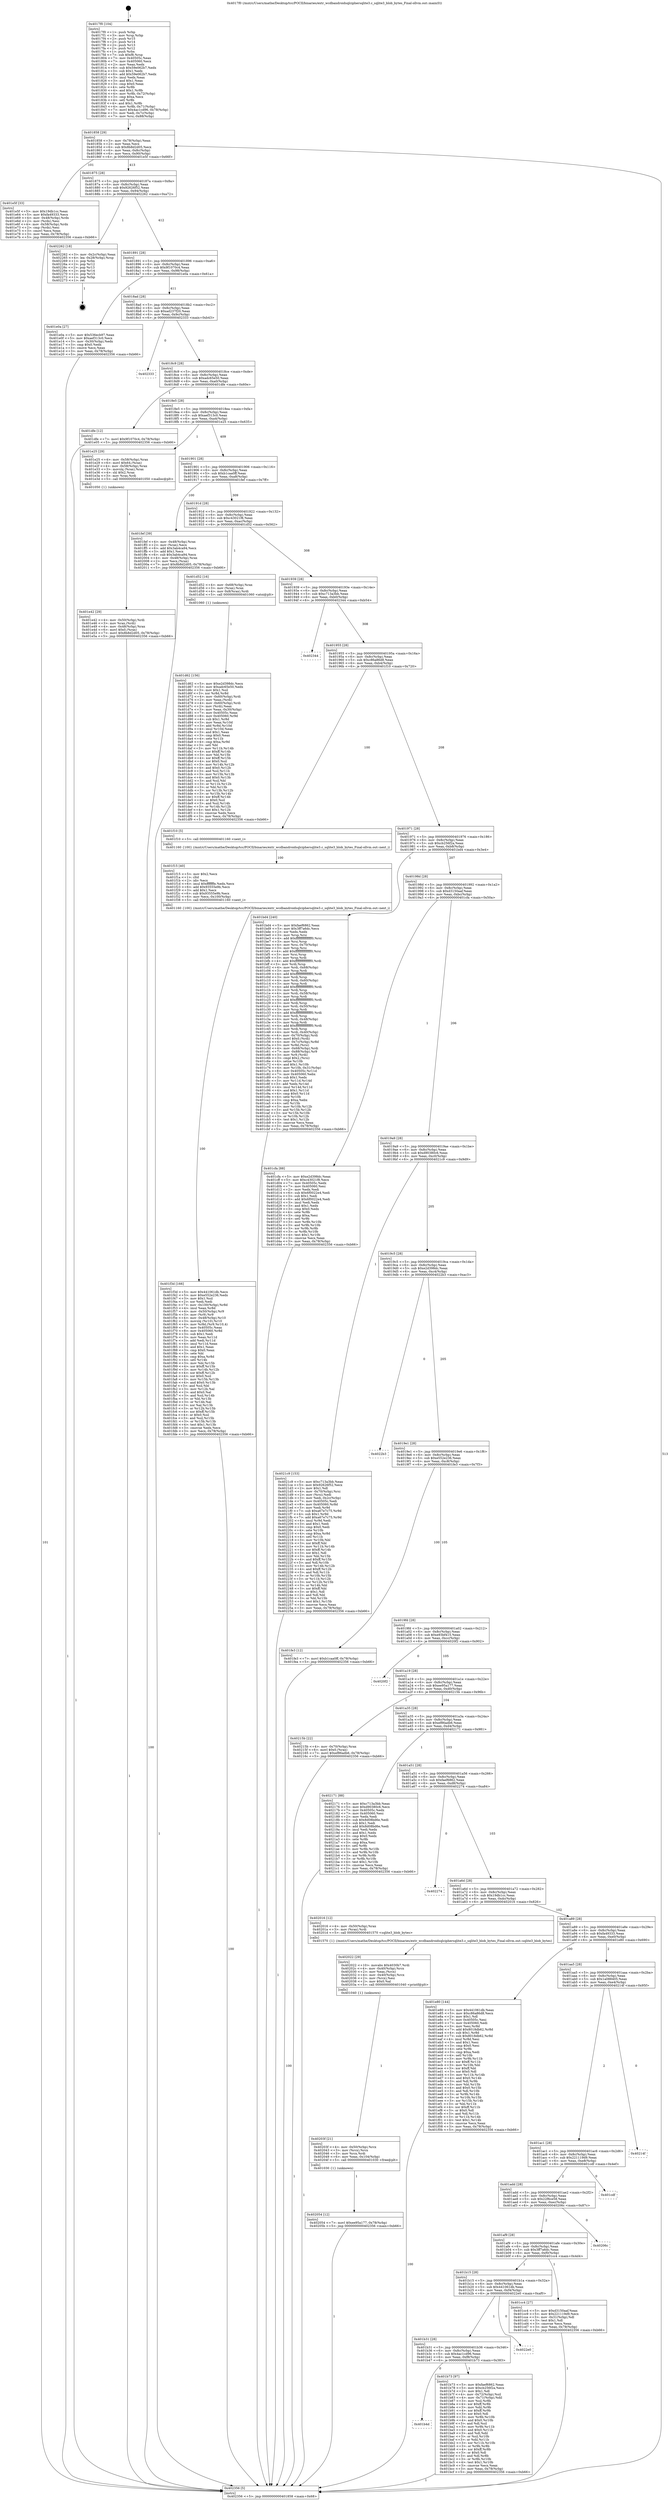 digraph "0x4017f0" {
  label = "0x4017f0 (/mnt/c/Users/mathe/Desktop/tcc/POCII/binaries/extr_wcdbandroidsqlciphersqlite3.c_sqlite3_blob_bytes_Final-ollvm.out::main(0))"
  labelloc = "t"
  node[shape=record]

  Entry [label="",width=0.3,height=0.3,shape=circle,fillcolor=black,style=filled]
  "0x401858" [label="{
     0x401858 [29]\l
     | [instrs]\l
     &nbsp;&nbsp;0x401858 \<+3\>: mov -0x78(%rbp),%eax\l
     &nbsp;&nbsp;0x40185b \<+2\>: mov %eax,%ecx\l
     &nbsp;&nbsp;0x40185d \<+6\>: sub $0x8b8d2d05,%ecx\l
     &nbsp;&nbsp;0x401863 \<+6\>: mov %eax,-0x8c(%rbp)\l
     &nbsp;&nbsp;0x401869 \<+6\>: mov %ecx,-0x90(%rbp)\l
     &nbsp;&nbsp;0x40186f \<+6\>: je 0000000000401e5f \<main+0x66f\>\l
  }"]
  "0x401e5f" [label="{
     0x401e5f [33]\l
     | [instrs]\l
     &nbsp;&nbsp;0x401e5f \<+5\>: mov $0x19db1cc,%eax\l
     &nbsp;&nbsp;0x401e64 \<+5\>: mov $0xfa49333,%ecx\l
     &nbsp;&nbsp;0x401e69 \<+4\>: mov -0x48(%rbp),%rdx\l
     &nbsp;&nbsp;0x401e6d \<+2\>: mov (%rdx),%esi\l
     &nbsp;&nbsp;0x401e6f \<+4\>: mov -0x58(%rbp),%rdx\l
     &nbsp;&nbsp;0x401e73 \<+2\>: cmp (%rdx),%esi\l
     &nbsp;&nbsp;0x401e75 \<+3\>: cmovl %ecx,%eax\l
     &nbsp;&nbsp;0x401e78 \<+3\>: mov %eax,-0x78(%rbp)\l
     &nbsp;&nbsp;0x401e7b \<+5\>: jmp 0000000000402356 \<main+0xb66\>\l
  }"]
  "0x401875" [label="{
     0x401875 [28]\l
     | [instrs]\l
     &nbsp;&nbsp;0x401875 \<+5\>: jmp 000000000040187a \<main+0x8a\>\l
     &nbsp;&nbsp;0x40187a \<+6\>: mov -0x8c(%rbp),%eax\l
     &nbsp;&nbsp;0x401880 \<+5\>: sub $0x92626f52,%eax\l
     &nbsp;&nbsp;0x401885 \<+6\>: mov %eax,-0x94(%rbp)\l
     &nbsp;&nbsp;0x40188b \<+6\>: je 0000000000402262 \<main+0xa72\>\l
  }"]
  Exit [label="",width=0.3,height=0.3,shape=circle,fillcolor=black,style=filled,peripheries=2]
  "0x402262" [label="{
     0x402262 [18]\l
     | [instrs]\l
     &nbsp;&nbsp;0x402262 \<+3\>: mov -0x2c(%rbp),%eax\l
     &nbsp;&nbsp;0x402265 \<+4\>: lea -0x28(%rbp),%rsp\l
     &nbsp;&nbsp;0x402269 \<+1\>: pop %rbx\l
     &nbsp;&nbsp;0x40226a \<+2\>: pop %r12\l
     &nbsp;&nbsp;0x40226c \<+2\>: pop %r13\l
     &nbsp;&nbsp;0x40226e \<+2\>: pop %r14\l
     &nbsp;&nbsp;0x402270 \<+2\>: pop %r15\l
     &nbsp;&nbsp;0x402272 \<+1\>: pop %rbp\l
     &nbsp;&nbsp;0x402273 \<+1\>: ret\l
  }"]
  "0x401891" [label="{
     0x401891 [28]\l
     | [instrs]\l
     &nbsp;&nbsp;0x401891 \<+5\>: jmp 0000000000401896 \<main+0xa6\>\l
     &nbsp;&nbsp;0x401896 \<+6\>: mov -0x8c(%rbp),%eax\l
     &nbsp;&nbsp;0x40189c \<+5\>: sub $0x9f1070c4,%eax\l
     &nbsp;&nbsp;0x4018a1 \<+6\>: mov %eax,-0x98(%rbp)\l
     &nbsp;&nbsp;0x4018a7 \<+6\>: je 0000000000401e0a \<main+0x61a\>\l
  }"]
  "0x402054" [label="{
     0x402054 [12]\l
     | [instrs]\l
     &nbsp;&nbsp;0x402054 \<+7\>: movl $0xee95a177,-0x78(%rbp)\l
     &nbsp;&nbsp;0x40205b \<+5\>: jmp 0000000000402356 \<main+0xb66\>\l
  }"]
  "0x401e0a" [label="{
     0x401e0a [27]\l
     | [instrs]\l
     &nbsp;&nbsp;0x401e0a \<+5\>: mov $0x536ecb97,%eax\l
     &nbsp;&nbsp;0x401e0f \<+5\>: mov $0xaef313c0,%ecx\l
     &nbsp;&nbsp;0x401e14 \<+3\>: mov -0x30(%rbp),%edx\l
     &nbsp;&nbsp;0x401e17 \<+3\>: cmp $0x0,%edx\l
     &nbsp;&nbsp;0x401e1a \<+3\>: cmove %ecx,%eax\l
     &nbsp;&nbsp;0x401e1d \<+3\>: mov %eax,-0x78(%rbp)\l
     &nbsp;&nbsp;0x401e20 \<+5\>: jmp 0000000000402356 \<main+0xb66\>\l
  }"]
  "0x4018ad" [label="{
     0x4018ad [28]\l
     | [instrs]\l
     &nbsp;&nbsp;0x4018ad \<+5\>: jmp 00000000004018b2 \<main+0xc2\>\l
     &nbsp;&nbsp;0x4018b2 \<+6\>: mov -0x8c(%rbp),%eax\l
     &nbsp;&nbsp;0x4018b8 \<+5\>: sub $0xad237f20,%eax\l
     &nbsp;&nbsp;0x4018bd \<+6\>: mov %eax,-0x9c(%rbp)\l
     &nbsp;&nbsp;0x4018c3 \<+6\>: je 0000000000402333 \<main+0xb43\>\l
  }"]
  "0x40203f" [label="{
     0x40203f [21]\l
     | [instrs]\l
     &nbsp;&nbsp;0x40203f \<+4\>: mov -0x50(%rbp),%rcx\l
     &nbsp;&nbsp;0x402043 \<+3\>: mov (%rcx),%rcx\l
     &nbsp;&nbsp;0x402046 \<+3\>: mov %rcx,%rdi\l
     &nbsp;&nbsp;0x402049 \<+6\>: mov %eax,-0x104(%rbp)\l
     &nbsp;&nbsp;0x40204f \<+5\>: call 0000000000401030 \<free@plt\>\l
     | [calls]\l
     &nbsp;&nbsp;0x401030 \{1\} (unknown)\l
  }"]
  "0x402333" [label="{
     0x402333\l
  }", style=dashed]
  "0x4018c9" [label="{
     0x4018c9 [28]\l
     | [instrs]\l
     &nbsp;&nbsp;0x4018c9 \<+5\>: jmp 00000000004018ce \<main+0xde\>\l
     &nbsp;&nbsp;0x4018ce \<+6\>: mov -0x8c(%rbp),%eax\l
     &nbsp;&nbsp;0x4018d4 \<+5\>: sub $0xadc65e50,%eax\l
     &nbsp;&nbsp;0x4018d9 \<+6\>: mov %eax,-0xa0(%rbp)\l
     &nbsp;&nbsp;0x4018df \<+6\>: je 0000000000401dfe \<main+0x60e\>\l
  }"]
  "0x402022" [label="{
     0x402022 [29]\l
     | [instrs]\l
     &nbsp;&nbsp;0x402022 \<+10\>: movabs $0x4030b7,%rdi\l
     &nbsp;&nbsp;0x40202c \<+4\>: mov -0x40(%rbp),%rcx\l
     &nbsp;&nbsp;0x402030 \<+2\>: mov %eax,(%rcx)\l
     &nbsp;&nbsp;0x402032 \<+4\>: mov -0x40(%rbp),%rcx\l
     &nbsp;&nbsp;0x402036 \<+2\>: mov (%rcx),%esi\l
     &nbsp;&nbsp;0x402038 \<+2\>: mov $0x0,%al\l
     &nbsp;&nbsp;0x40203a \<+5\>: call 0000000000401040 \<printf@plt\>\l
     | [calls]\l
     &nbsp;&nbsp;0x401040 \{1\} (unknown)\l
  }"]
  "0x401dfe" [label="{
     0x401dfe [12]\l
     | [instrs]\l
     &nbsp;&nbsp;0x401dfe \<+7\>: movl $0x9f1070c4,-0x78(%rbp)\l
     &nbsp;&nbsp;0x401e05 \<+5\>: jmp 0000000000402356 \<main+0xb66\>\l
  }"]
  "0x4018e5" [label="{
     0x4018e5 [28]\l
     | [instrs]\l
     &nbsp;&nbsp;0x4018e5 \<+5\>: jmp 00000000004018ea \<main+0xfa\>\l
     &nbsp;&nbsp;0x4018ea \<+6\>: mov -0x8c(%rbp),%eax\l
     &nbsp;&nbsp;0x4018f0 \<+5\>: sub $0xaef313c0,%eax\l
     &nbsp;&nbsp;0x4018f5 \<+6\>: mov %eax,-0xa4(%rbp)\l
     &nbsp;&nbsp;0x4018fb \<+6\>: je 0000000000401e25 \<main+0x635\>\l
  }"]
  "0x401f3d" [label="{
     0x401f3d [166]\l
     | [instrs]\l
     &nbsp;&nbsp;0x401f3d \<+5\>: mov $0x441061db,%ecx\l
     &nbsp;&nbsp;0x401f42 \<+5\>: mov $0xe552e236,%edx\l
     &nbsp;&nbsp;0x401f47 \<+3\>: mov $0x1,%sil\l
     &nbsp;&nbsp;0x401f4a \<+2\>: xor %edi,%edi\l
     &nbsp;&nbsp;0x401f4c \<+7\>: mov -0x100(%rbp),%r8d\l
     &nbsp;&nbsp;0x401f53 \<+4\>: imul %eax,%r8d\l
     &nbsp;&nbsp;0x401f57 \<+4\>: mov -0x50(%rbp),%r9\l
     &nbsp;&nbsp;0x401f5b \<+3\>: mov (%r9),%r9\l
     &nbsp;&nbsp;0x401f5e \<+4\>: mov -0x48(%rbp),%r10\l
     &nbsp;&nbsp;0x401f62 \<+3\>: movslq (%r10),%r10\l
     &nbsp;&nbsp;0x401f65 \<+4\>: mov %r8d,(%r9,%r10,4)\l
     &nbsp;&nbsp;0x401f69 \<+7\>: mov 0x40505c,%eax\l
     &nbsp;&nbsp;0x401f70 \<+8\>: mov 0x405060,%r8d\l
     &nbsp;&nbsp;0x401f78 \<+3\>: sub $0x1,%edi\l
     &nbsp;&nbsp;0x401f7b \<+3\>: mov %eax,%r11d\l
     &nbsp;&nbsp;0x401f7e \<+3\>: add %edi,%r11d\l
     &nbsp;&nbsp;0x401f81 \<+4\>: imul %r11d,%eax\l
     &nbsp;&nbsp;0x401f85 \<+3\>: and $0x1,%eax\l
     &nbsp;&nbsp;0x401f88 \<+3\>: cmp $0x0,%eax\l
     &nbsp;&nbsp;0x401f8b \<+3\>: sete %bl\l
     &nbsp;&nbsp;0x401f8e \<+4\>: cmp $0xa,%r8d\l
     &nbsp;&nbsp;0x401f92 \<+4\>: setl %r14b\l
     &nbsp;&nbsp;0x401f96 \<+3\>: mov %bl,%r15b\l
     &nbsp;&nbsp;0x401f99 \<+4\>: xor $0xff,%r15b\l
     &nbsp;&nbsp;0x401f9d \<+3\>: mov %r14b,%r12b\l
     &nbsp;&nbsp;0x401fa0 \<+4\>: xor $0xff,%r12b\l
     &nbsp;&nbsp;0x401fa4 \<+4\>: xor $0x0,%sil\l
     &nbsp;&nbsp;0x401fa8 \<+3\>: mov %r15b,%r13b\l
     &nbsp;&nbsp;0x401fab \<+4\>: and $0x0,%r13b\l
     &nbsp;&nbsp;0x401faf \<+3\>: and %sil,%bl\l
     &nbsp;&nbsp;0x401fb2 \<+3\>: mov %r12b,%al\l
     &nbsp;&nbsp;0x401fb5 \<+2\>: and $0x0,%al\l
     &nbsp;&nbsp;0x401fb7 \<+3\>: and %sil,%r14b\l
     &nbsp;&nbsp;0x401fba \<+3\>: or %bl,%r13b\l
     &nbsp;&nbsp;0x401fbd \<+3\>: or %r14b,%al\l
     &nbsp;&nbsp;0x401fc0 \<+3\>: xor %al,%r13b\l
     &nbsp;&nbsp;0x401fc3 \<+3\>: or %r12b,%r15b\l
     &nbsp;&nbsp;0x401fc6 \<+4\>: xor $0xff,%r15b\l
     &nbsp;&nbsp;0x401fca \<+4\>: or $0x0,%sil\l
     &nbsp;&nbsp;0x401fce \<+3\>: and %sil,%r15b\l
     &nbsp;&nbsp;0x401fd1 \<+3\>: or %r15b,%r13b\l
     &nbsp;&nbsp;0x401fd4 \<+4\>: test $0x1,%r13b\l
     &nbsp;&nbsp;0x401fd8 \<+3\>: cmovne %edx,%ecx\l
     &nbsp;&nbsp;0x401fdb \<+3\>: mov %ecx,-0x78(%rbp)\l
     &nbsp;&nbsp;0x401fde \<+5\>: jmp 0000000000402356 \<main+0xb66\>\l
  }"]
  "0x401e25" [label="{
     0x401e25 [29]\l
     | [instrs]\l
     &nbsp;&nbsp;0x401e25 \<+4\>: mov -0x58(%rbp),%rax\l
     &nbsp;&nbsp;0x401e29 \<+6\>: movl $0x64,(%rax)\l
     &nbsp;&nbsp;0x401e2f \<+4\>: mov -0x58(%rbp),%rax\l
     &nbsp;&nbsp;0x401e33 \<+3\>: movslq (%rax),%rax\l
     &nbsp;&nbsp;0x401e36 \<+4\>: shl $0x2,%rax\l
     &nbsp;&nbsp;0x401e3a \<+3\>: mov %rax,%rdi\l
     &nbsp;&nbsp;0x401e3d \<+5\>: call 0000000000401050 \<malloc@plt\>\l
     | [calls]\l
     &nbsp;&nbsp;0x401050 \{1\} (unknown)\l
  }"]
  "0x401901" [label="{
     0x401901 [28]\l
     | [instrs]\l
     &nbsp;&nbsp;0x401901 \<+5\>: jmp 0000000000401906 \<main+0x116\>\l
     &nbsp;&nbsp;0x401906 \<+6\>: mov -0x8c(%rbp),%eax\l
     &nbsp;&nbsp;0x40190c \<+5\>: sub $0xb1caa0ff,%eax\l
     &nbsp;&nbsp;0x401911 \<+6\>: mov %eax,-0xa8(%rbp)\l
     &nbsp;&nbsp;0x401917 \<+6\>: je 0000000000401fef \<main+0x7ff\>\l
  }"]
  "0x401f15" [label="{
     0x401f15 [40]\l
     | [instrs]\l
     &nbsp;&nbsp;0x401f15 \<+5\>: mov $0x2,%ecx\l
     &nbsp;&nbsp;0x401f1a \<+1\>: cltd\l
     &nbsp;&nbsp;0x401f1b \<+2\>: idiv %ecx\l
     &nbsp;&nbsp;0x401f1d \<+6\>: imul $0xfffffffe,%edx,%ecx\l
     &nbsp;&nbsp;0x401f23 \<+6\>: add $0x93555e9b,%ecx\l
     &nbsp;&nbsp;0x401f29 \<+3\>: add $0x1,%ecx\l
     &nbsp;&nbsp;0x401f2c \<+6\>: sub $0x93555e9b,%ecx\l
     &nbsp;&nbsp;0x401f32 \<+6\>: mov %ecx,-0x100(%rbp)\l
     &nbsp;&nbsp;0x401f38 \<+5\>: call 0000000000401160 \<next_i\>\l
     | [calls]\l
     &nbsp;&nbsp;0x401160 \{100\} (/mnt/c/Users/mathe/Desktop/tcc/POCII/binaries/extr_wcdbandroidsqlciphersqlite3.c_sqlite3_blob_bytes_Final-ollvm.out::next_i)\l
  }"]
  "0x401fef" [label="{
     0x401fef [39]\l
     | [instrs]\l
     &nbsp;&nbsp;0x401fef \<+4\>: mov -0x48(%rbp),%rax\l
     &nbsp;&nbsp;0x401ff3 \<+2\>: mov (%rax),%ecx\l
     &nbsp;&nbsp;0x401ff5 \<+6\>: add $0x3ab4ca94,%ecx\l
     &nbsp;&nbsp;0x401ffb \<+3\>: add $0x1,%ecx\l
     &nbsp;&nbsp;0x401ffe \<+6\>: sub $0x3ab4ca94,%ecx\l
     &nbsp;&nbsp;0x402004 \<+4\>: mov -0x48(%rbp),%rax\l
     &nbsp;&nbsp;0x402008 \<+2\>: mov %ecx,(%rax)\l
     &nbsp;&nbsp;0x40200a \<+7\>: movl $0x8b8d2d05,-0x78(%rbp)\l
     &nbsp;&nbsp;0x402011 \<+5\>: jmp 0000000000402356 \<main+0xb66\>\l
  }"]
  "0x40191d" [label="{
     0x40191d [28]\l
     | [instrs]\l
     &nbsp;&nbsp;0x40191d \<+5\>: jmp 0000000000401922 \<main+0x132\>\l
     &nbsp;&nbsp;0x401922 \<+6\>: mov -0x8c(%rbp),%eax\l
     &nbsp;&nbsp;0x401928 \<+5\>: sub $0xc43021f8,%eax\l
     &nbsp;&nbsp;0x40192d \<+6\>: mov %eax,-0xac(%rbp)\l
     &nbsp;&nbsp;0x401933 \<+6\>: je 0000000000401d52 \<main+0x562\>\l
  }"]
  "0x401e42" [label="{
     0x401e42 [29]\l
     | [instrs]\l
     &nbsp;&nbsp;0x401e42 \<+4\>: mov -0x50(%rbp),%rdi\l
     &nbsp;&nbsp;0x401e46 \<+3\>: mov %rax,(%rdi)\l
     &nbsp;&nbsp;0x401e49 \<+4\>: mov -0x48(%rbp),%rax\l
     &nbsp;&nbsp;0x401e4d \<+6\>: movl $0x0,(%rax)\l
     &nbsp;&nbsp;0x401e53 \<+7\>: movl $0x8b8d2d05,-0x78(%rbp)\l
     &nbsp;&nbsp;0x401e5a \<+5\>: jmp 0000000000402356 \<main+0xb66\>\l
  }"]
  "0x401d52" [label="{
     0x401d52 [16]\l
     | [instrs]\l
     &nbsp;&nbsp;0x401d52 \<+4\>: mov -0x68(%rbp),%rax\l
     &nbsp;&nbsp;0x401d56 \<+3\>: mov (%rax),%rax\l
     &nbsp;&nbsp;0x401d59 \<+4\>: mov 0x8(%rax),%rdi\l
     &nbsp;&nbsp;0x401d5d \<+5\>: call 0000000000401060 \<atoi@plt\>\l
     | [calls]\l
     &nbsp;&nbsp;0x401060 \{1\} (unknown)\l
  }"]
  "0x401939" [label="{
     0x401939 [28]\l
     | [instrs]\l
     &nbsp;&nbsp;0x401939 \<+5\>: jmp 000000000040193e \<main+0x14e\>\l
     &nbsp;&nbsp;0x40193e \<+6\>: mov -0x8c(%rbp),%eax\l
     &nbsp;&nbsp;0x401944 \<+5\>: sub $0xc713a3bb,%eax\l
     &nbsp;&nbsp;0x401949 \<+6\>: mov %eax,-0xb0(%rbp)\l
     &nbsp;&nbsp;0x40194f \<+6\>: je 0000000000402344 \<main+0xb54\>\l
  }"]
  "0x401d62" [label="{
     0x401d62 [156]\l
     | [instrs]\l
     &nbsp;&nbsp;0x401d62 \<+5\>: mov $0xe2d398dc,%ecx\l
     &nbsp;&nbsp;0x401d67 \<+5\>: mov $0xadc65e50,%edx\l
     &nbsp;&nbsp;0x401d6c \<+3\>: mov $0x1,%sil\l
     &nbsp;&nbsp;0x401d6f \<+3\>: xor %r8d,%r8d\l
     &nbsp;&nbsp;0x401d72 \<+4\>: mov -0x60(%rbp),%rdi\l
     &nbsp;&nbsp;0x401d76 \<+2\>: mov %eax,(%rdi)\l
     &nbsp;&nbsp;0x401d78 \<+4\>: mov -0x60(%rbp),%rdi\l
     &nbsp;&nbsp;0x401d7c \<+2\>: mov (%rdi),%eax\l
     &nbsp;&nbsp;0x401d7e \<+3\>: mov %eax,-0x30(%rbp)\l
     &nbsp;&nbsp;0x401d81 \<+7\>: mov 0x40505c,%eax\l
     &nbsp;&nbsp;0x401d88 \<+8\>: mov 0x405060,%r9d\l
     &nbsp;&nbsp;0x401d90 \<+4\>: sub $0x1,%r8d\l
     &nbsp;&nbsp;0x401d94 \<+3\>: mov %eax,%r10d\l
     &nbsp;&nbsp;0x401d97 \<+3\>: add %r8d,%r10d\l
     &nbsp;&nbsp;0x401d9a \<+4\>: imul %r10d,%eax\l
     &nbsp;&nbsp;0x401d9e \<+3\>: and $0x1,%eax\l
     &nbsp;&nbsp;0x401da1 \<+3\>: cmp $0x0,%eax\l
     &nbsp;&nbsp;0x401da4 \<+4\>: sete %r11b\l
     &nbsp;&nbsp;0x401da8 \<+4\>: cmp $0xa,%r9d\l
     &nbsp;&nbsp;0x401dac \<+3\>: setl %bl\l
     &nbsp;&nbsp;0x401daf \<+3\>: mov %r11b,%r14b\l
     &nbsp;&nbsp;0x401db2 \<+4\>: xor $0xff,%r14b\l
     &nbsp;&nbsp;0x401db6 \<+3\>: mov %bl,%r15b\l
     &nbsp;&nbsp;0x401db9 \<+4\>: xor $0xff,%r15b\l
     &nbsp;&nbsp;0x401dbd \<+4\>: xor $0x0,%sil\l
     &nbsp;&nbsp;0x401dc1 \<+3\>: mov %r14b,%r12b\l
     &nbsp;&nbsp;0x401dc4 \<+4\>: and $0x0,%r12b\l
     &nbsp;&nbsp;0x401dc8 \<+3\>: and %sil,%r11b\l
     &nbsp;&nbsp;0x401dcb \<+3\>: mov %r15b,%r13b\l
     &nbsp;&nbsp;0x401dce \<+4\>: and $0x0,%r13b\l
     &nbsp;&nbsp;0x401dd2 \<+3\>: and %sil,%bl\l
     &nbsp;&nbsp;0x401dd5 \<+3\>: or %r11b,%r12b\l
     &nbsp;&nbsp;0x401dd8 \<+3\>: or %bl,%r13b\l
     &nbsp;&nbsp;0x401ddb \<+3\>: xor %r13b,%r12b\l
     &nbsp;&nbsp;0x401dde \<+3\>: or %r15b,%r14b\l
     &nbsp;&nbsp;0x401de1 \<+4\>: xor $0xff,%r14b\l
     &nbsp;&nbsp;0x401de5 \<+4\>: or $0x0,%sil\l
     &nbsp;&nbsp;0x401de9 \<+3\>: and %sil,%r14b\l
     &nbsp;&nbsp;0x401dec \<+3\>: or %r14b,%r12b\l
     &nbsp;&nbsp;0x401def \<+4\>: test $0x1,%r12b\l
     &nbsp;&nbsp;0x401df3 \<+3\>: cmovne %edx,%ecx\l
     &nbsp;&nbsp;0x401df6 \<+3\>: mov %ecx,-0x78(%rbp)\l
     &nbsp;&nbsp;0x401df9 \<+5\>: jmp 0000000000402356 \<main+0xb66\>\l
  }"]
  "0x402344" [label="{
     0x402344\l
  }", style=dashed]
  "0x401955" [label="{
     0x401955 [28]\l
     | [instrs]\l
     &nbsp;&nbsp;0x401955 \<+5\>: jmp 000000000040195a \<main+0x16a\>\l
     &nbsp;&nbsp;0x40195a \<+6\>: mov -0x8c(%rbp),%eax\l
     &nbsp;&nbsp;0x401960 \<+5\>: sub $0xc86a86d8,%eax\l
     &nbsp;&nbsp;0x401965 \<+6\>: mov %eax,-0xb4(%rbp)\l
     &nbsp;&nbsp;0x40196b \<+6\>: je 0000000000401f10 \<main+0x720\>\l
  }"]
  "0x4017f0" [label="{
     0x4017f0 [104]\l
     | [instrs]\l
     &nbsp;&nbsp;0x4017f0 \<+1\>: push %rbp\l
     &nbsp;&nbsp;0x4017f1 \<+3\>: mov %rsp,%rbp\l
     &nbsp;&nbsp;0x4017f4 \<+2\>: push %r15\l
     &nbsp;&nbsp;0x4017f6 \<+2\>: push %r14\l
     &nbsp;&nbsp;0x4017f8 \<+2\>: push %r13\l
     &nbsp;&nbsp;0x4017fa \<+2\>: push %r12\l
     &nbsp;&nbsp;0x4017fc \<+1\>: push %rbx\l
     &nbsp;&nbsp;0x4017fd \<+7\>: sub $0xf8,%rsp\l
     &nbsp;&nbsp;0x401804 \<+7\>: mov 0x40505c,%eax\l
     &nbsp;&nbsp;0x40180b \<+7\>: mov 0x405060,%ecx\l
     &nbsp;&nbsp;0x401812 \<+2\>: mov %eax,%edx\l
     &nbsp;&nbsp;0x401814 \<+6\>: sub $0x59e062b7,%edx\l
     &nbsp;&nbsp;0x40181a \<+3\>: sub $0x1,%edx\l
     &nbsp;&nbsp;0x40181d \<+6\>: add $0x59e062b7,%edx\l
     &nbsp;&nbsp;0x401823 \<+3\>: imul %edx,%eax\l
     &nbsp;&nbsp;0x401826 \<+3\>: and $0x1,%eax\l
     &nbsp;&nbsp;0x401829 \<+3\>: cmp $0x0,%eax\l
     &nbsp;&nbsp;0x40182c \<+4\>: sete %r8b\l
     &nbsp;&nbsp;0x401830 \<+4\>: and $0x1,%r8b\l
     &nbsp;&nbsp;0x401834 \<+4\>: mov %r8b,-0x72(%rbp)\l
     &nbsp;&nbsp;0x401838 \<+3\>: cmp $0xa,%ecx\l
     &nbsp;&nbsp;0x40183b \<+4\>: setl %r8b\l
     &nbsp;&nbsp;0x40183f \<+4\>: and $0x1,%r8b\l
     &nbsp;&nbsp;0x401843 \<+4\>: mov %r8b,-0x71(%rbp)\l
     &nbsp;&nbsp;0x401847 \<+7\>: movl $0x4ac1cd96,-0x78(%rbp)\l
     &nbsp;&nbsp;0x40184e \<+3\>: mov %edi,-0x7c(%rbp)\l
     &nbsp;&nbsp;0x401851 \<+7\>: mov %rsi,-0x88(%rbp)\l
  }"]
  "0x401f10" [label="{
     0x401f10 [5]\l
     | [instrs]\l
     &nbsp;&nbsp;0x401f10 \<+5\>: call 0000000000401160 \<next_i\>\l
     | [calls]\l
     &nbsp;&nbsp;0x401160 \{100\} (/mnt/c/Users/mathe/Desktop/tcc/POCII/binaries/extr_wcdbandroidsqlciphersqlite3.c_sqlite3_blob_bytes_Final-ollvm.out::next_i)\l
  }"]
  "0x401971" [label="{
     0x401971 [28]\l
     | [instrs]\l
     &nbsp;&nbsp;0x401971 \<+5\>: jmp 0000000000401976 \<main+0x186\>\l
     &nbsp;&nbsp;0x401976 \<+6\>: mov -0x8c(%rbp),%eax\l
     &nbsp;&nbsp;0x40197c \<+5\>: sub $0xcb256f2a,%eax\l
     &nbsp;&nbsp;0x401981 \<+6\>: mov %eax,-0xb8(%rbp)\l
     &nbsp;&nbsp;0x401987 \<+6\>: je 0000000000401bd4 \<main+0x3e4\>\l
  }"]
  "0x402356" [label="{
     0x402356 [5]\l
     | [instrs]\l
     &nbsp;&nbsp;0x402356 \<+5\>: jmp 0000000000401858 \<main+0x68\>\l
  }"]
  "0x401bd4" [label="{
     0x401bd4 [240]\l
     | [instrs]\l
     &nbsp;&nbsp;0x401bd4 \<+5\>: mov $0xfaef6862,%eax\l
     &nbsp;&nbsp;0x401bd9 \<+5\>: mov $0x3ff7a6dc,%ecx\l
     &nbsp;&nbsp;0x401bde \<+2\>: xor %edx,%edx\l
     &nbsp;&nbsp;0x401be0 \<+3\>: mov %rsp,%rsi\l
     &nbsp;&nbsp;0x401be3 \<+4\>: add $0xfffffffffffffff0,%rsi\l
     &nbsp;&nbsp;0x401be7 \<+3\>: mov %rsi,%rsp\l
     &nbsp;&nbsp;0x401bea \<+4\>: mov %rsi,-0x70(%rbp)\l
     &nbsp;&nbsp;0x401bee \<+3\>: mov %rsp,%rsi\l
     &nbsp;&nbsp;0x401bf1 \<+4\>: add $0xfffffffffffffff0,%rsi\l
     &nbsp;&nbsp;0x401bf5 \<+3\>: mov %rsi,%rsp\l
     &nbsp;&nbsp;0x401bf8 \<+3\>: mov %rsp,%rdi\l
     &nbsp;&nbsp;0x401bfb \<+4\>: add $0xfffffffffffffff0,%rdi\l
     &nbsp;&nbsp;0x401bff \<+3\>: mov %rdi,%rsp\l
     &nbsp;&nbsp;0x401c02 \<+4\>: mov %rdi,-0x68(%rbp)\l
     &nbsp;&nbsp;0x401c06 \<+3\>: mov %rsp,%rdi\l
     &nbsp;&nbsp;0x401c09 \<+4\>: add $0xfffffffffffffff0,%rdi\l
     &nbsp;&nbsp;0x401c0d \<+3\>: mov %rdi,%rsp\l
     &nbsp;&nbsp;0x401c10 \<+4\>: mov %rdi,-0x60(%rbp)\l
     &nbsp;&nbsp;0x401c14 \<+3\>: mov %rsp,%rdi\l
     &nbsp;&nbsp;0x401c17 \<+4\>: add $0xfffffffffffffff0,%rdi\l
     &nbsp;&nbsp;0x401c1b \<+3\>: mov %rdi,%rsp\l
     &nbsp;&nbsp;0x401c1e \<+4\>: mov %rdi,-0x58(%rbp)\l
     &nbsp;&nbsp;0x401c22 \<+3\>: mov %rsp,%rdi\l
     &nbsp;&nbsp;0x401c25 \<+4\>: add $0xfffffffffffffff0,%rdi\l
     &nbsp;&nbsp;0x401c29 \<+3\>: mov %rdi,%rsp\l
     &nbsp;&nbsp;0x401c2c \<+4\>: mov %rdi,-0x50(%rbp)\l
     &nbsp;&nbsp;0x401c30 \<+3\>: mov %rsp,%rdi\l
     &nbsp;&nbsp;0x401c33 \<+4\>: add $0xfffffffffffffff0,%rdi\l
     &nbsp;&nbsp;0x401c37 \<+3\>: mov %rdi,%rsp\l
     &nbsp;&nbsp;0x401c3a \<+4\>: mov %rdi,-0x48(%rbp)\l
     &nbsp;&nbsp;0x401c3e \<+3\>: mov %rsp,%rdi\l
     &nbsp;&nbsp;0x401c41 \<+4\>: add $0xfffffffffffffff0,%rdi\l
     &nbsp;&nbsp;0x401c45 \<+3\>: mov %rdi,%rsp\l
     &nbsp;&nbsp;0x401c48 \<+4\>: mov %rdi,-0x40(%rbp)\l
     &nbsp;&nbsp;0x401c4c \<+4\>: mov -0x70(%rbp),%rdi\l
     &nbsp;&nbsp;0x401c50 \<+6\>: movl $0x0,(%rdi)\l
     &nbsp;&nbsp;0x401c56 \<+4\>: mov -0x7c(%rbp),%r8d\l
     &nbsp;&nbsp;0x401c5a \<+3\>: mov %r8d,(%rsi)\l
     &nbsp;&nbsp;0x401c5d \<+4\>: mov -0x68(%rbp),%rdi\l
     &nbsp;&nbsp;0x401c61 \<+7\>: mov -0x88(%rbp),%r9\l
     &nbsp;&nbsp;0x401c68 \<+3\>: mov %r9,(%rdi)\l
     &nbsp;&nbsp;0x401c6b \<+3\>: cmpl $0x2,(%rsi)\l
     &nbsp;&nbsp;0x401c6e \<+4\>: setne %r10b\l
     &nbsp;&nbsp;0x401c72 \<+4\>: and $0x1,%r10b\l
     &nbsp;&nbsp;0x401c76 \<+4\>: mov %r10b,-0x31(%rbp)\l
     &nbsp;&nbsp;0x401c7a \<+8\>: mov 0x40505c,%r11d\l
     &nbsp;&nbsp;0x401c82 \<+7\>: mov 0x405060,%ebx\l
     &nbsp;&nbsp;0x401c89 \<+3\>: sub $0x1,%edx\l
     &nbsp;&nbsp;0x401c8c \<+3\>: mov %r11d,%r14d\l
     &nbsp;&nbsp;0x401c8f \<+3\>: add %edx,%r14d\l
     &nbsp;&nbsp;0x401c92 \<+4\>: imul %r14d,%r11d\l
     &nbsp;&nbsp;0x401c96 \<+4\>: and $0x1,%r11d\l
     &nbsp;&nbsp;0x401c9a \<+4\>: cmp $0x0,%r11d\l
     &nbsp;&nbsp;0x401c9e \<+4\>: sete %r10b\l
     &nbsp;&nbsp;0x401ca2 \<+3\>: cmp $0xa,%ebx\l
     &nbsp;&nbsp;0x401ca5 \<+4\>: setl %r15b\l
     &nbsp;&nbsp;0x401ca9 \<+3\>: mov %r10b,%r12b\l
     &nbsp;&nbsp;0x401cac \<+3\>: and %r15b,%r12b\l
     &nbsp;&nbsp;0x401caf \<+3\>: xor %r15b,%r10b\l
     &nbsp;&nbsp;0x401cb2 \<+3\>: or %r10b,%r12b\l
     &nbsp;&nbsp;0x401cb5 \<+4\>: test $0x1,%r12b\l
     &nbsp;&nbsp;0x401cb9 \<+3\>: cmovne %ecx,%eax\l
     &nbsp;&nbsp;0x401cbc \<+3\>: mov %eax,-0x78(%rbp)\l
     &nbsp;&nbsp;0x401cbf \<+5\>: jmp 0000000000402356 \<main+0xb66\>\l
  }"]
  "0x40198d" [label="{
     0x40198d [28]\l
     | [instrs]\l
     &nbsp;&nbsp;0x40198d \<+5\>: jmp 0000000000401992 \<main+0x1a2\>\l
     &nbsp;&nbsp;0x401992 \<+6\>: mov -0x8c(%rbp),%eax\l
     &nbsp;&nbsp;0x401998 \<+5\>: sub $0xd3150aaf,%eax\l
     &nbsp;&nbsp;0x40199d \<+6\>: mov %eax,-0xbc(%rbp)\l
     &nbsp;&nbsp;0x4019a3 \<+6\>: je 0000000000401cfa \<main+0x50a\>\l
  }"]
  "0x401b4d" [label="{
     0x401b4d\l
  }", style=dashed]
  "0x401cfa" [label="{
     0x401cfa [88]\l
     | [instrs]\l
     &nbsp;&nbsp;0x401cfa \<+5\>: mov $0xe2d398dc,%eax\l
     &nbsp;&nbsp;0x401cff \<+5\>: mov $0xc43021f8,%ecx\l
     &nbsp;&nbsp;0x401d04 \<+7\>: mov 0x40505c,%edx\l
     &nbsp;&nbsp;0x401d0b \<+7\>: mov 0x405060,%esi\l
     &nbsp;&nbsp;0x401d12 \<+2\>: mov %edx,%edi\l
     &nbsp;&nbsp;0x401d14 \<+6\>: sub $0x6f0022e4,%edi\l
     &nbsp;&nbsp;0x401d1a \<+3\>: sub $0x1,%edi\l
     &nbsp;&nbsp;0x401d1d \<+6\>: add $0x6f0022e4,%edi\l
     &nbsp;&nbsp;0x401d23 \<+3\>: imul %edi,%edx\l
     &nbsp;&nbsp;0x401d26 \<+3\>: and $0x1,%edx\l
     &nbsp;&nbsp;0x401d29 \<+3\>: cmp $0x0,%edx\l
     &nbsp;&nbsp;0x401d2c \<+4\>: sete %r8b\l
     &nbsp;&nbsp;0x401d30 \<+3\>: cmp $0xa,%esi\l
     &nbsp;&nbsp;0x401d33 \<+4\>: setl %r9b\l
     &nbsp;&nbsp;0x401d37 \<+3\>: mov %r8b,%r10b\l
     &nbsp;&nbsp;0x401d3a \<+3\>: and %r9b,%r10b\l
     &nbsp;&nbsp;0x401d3d \<+3\>: xor %r9b,%r8b\l
     &nbsp;&nbsp;0x401d40 \<+3\>: or %r8b,%r10b\l
     &nbsp;&nbsp;0x401d43 \<+4\>: test $0x1,%r10b\l
     &nbsp;&nbsp;0x401d47 \<+3\>: cmovne %ecx,%eax\l
     &nbsp;&nbsp;0x401d4a \<+3\>: mov %eax,-0x78(%rbp)\l
     &nbsp;&nbsp;0x401d4d \<+5\>: jmp 0000000000402356 \<main+0xb66\>\l
  }"]
  "0x4019a9" [label="{
     0x4019a9 [28]\l
     | [instrs]\l
     &nbsp;&nbsp;0x4019a9 \<+5\>: jmp 00000000004019ae \<main+0x1be\>\l
     &nbsp;&nbsp;0x4019ae \<+6\>: mov -0x8c(%rbp),%eax\l
     &nbsp;&nbsp;0x4019b4 \<+5\>: sub $0xd90380c6,%eax\l
     &nbsp;&nbsp;0x4019b9 \<+6\>: mov %eax,-0xc0(%rbp)\l
     &nbsp;&nbsp;0x4019bf \<+6\>: je 00000000004021c9 \<main+0x9d9\>\l
  }"]
  "0x401b73" [label="{
     0x401b73 [97]\l
     | [instrs]\l
     &nbsp;&nbsp;0x401b73 \<+5\>: mov $0xfaef6862,%eax\l
     &nbsp;&nbsp;0x401b78 \<+5\>: mov $0xcb256f2a,%ecx\l
     &nbsp;&nbsp;0x401b7d \<+2\>: mov $0x1,%dl\l
     &nbsp;&nbsp;0x401b7f \<+4\>: mov -0x72(%rbp),%sil\l
     &nbsp;&nbsp;0x401b83 \<+4\>: mov -0x71(%rbp),%dil\l
     &nbsp;&nbsp;0x401b87 \<+3\>: mov %sil,%r8b\l
     &nbsp;&nbsp;0x401b8a \<+4\>: xor $0xff,%r8b\l
     &nbsp;&nbsp;0x401b8e \<+3\>: mov %dil,%r9b\l
     &nbsp;&nbsp;0x401b91 \<+4\>: xor $0xff,%r9b\l
     &nbsp;&nbsp;0x401b95 \<+3\>: xor $0x0,%dl\l
     &nbsp;&nbsp;0x401b98 \<+3\>: mov %r8b,%r10b\l
     &nbsp;&nbsp;0x401b9b \<+4\>: and $0x0,%r10b\l
     &nbsp;&nbsp;0x401b9f \<+3\>: and %dl,%sil\l
     &nbsp;&nbsp;0x401ba2 \<+3\>: mov %r9b,%r11b\l
     &nbsp;&nbsp;0x401ba5 \<+4\>: and $0x0,%r11b\l
     &nbsp;&nbsp;0x401ba9 \<+3\>: and %dl,%dil\l
     &nbsp;&nbsp;0x401bac \<+3\>: or %sil,%r10b\l
     &nbsp;&nbsp;0x401baf \<+3\>: or %dil,%r11b\l
     &nbsp;&nbsp;0x401bb2 \<+3\>: xor %r11b,%r10b\l
     &nbsp;&nbsp;0x401bb5 \<+3\>: or %r9b,%r8b\l
     &nbsp;&nbsp;0x401bb8 \<+4\>: xor $0xff,%r8b\l
     &nbsp;&nbsp;0x401bbc \<+3\>: or $0x0,%dl\l
     &nbsp;&nbsp;0x401bbf \<+3\>: and %dl,%r8b\l
     &nbsp;&nbsp;0x401bc2 \<+3\>: or %r8b,%r10b\l
     &nbsp;&nbsp;0x401bc5 \<+4\>: test $0x1,%r10b\l
     &nbsp;&nbsp;0x401bc9 \<+3\>: cmovne %ecx,%eax\l
     &nbsp;&nbsp;0x401bcc \<+3\>: mov %eax,-0x78(%rbp)\l
     &nbsp;&nbsp;0x401bcf \<+5\>: jmp 0000000000402356 \<main+0xb66\>\l
  }"]
  "0x4021c9" [label="{
     0x4021c9 [153]\l
     | [instrs]\l
     &nbsp;&nbsp;0x4021c9 \<+5\>: mov $0xc713a3bb,%eax\l
     &nbsp;&nbsp;0x4021ce \<+5\>: mov $0x92626f52,%ecx\l
     &nbsp;&nbsp;0x4021d3 \<+2\>: mov $0x1,%dl\l
     &nbsp;&nbsp;0x4021d5 \<+4\>: mov -0x70(%rbp),%rsi\l
     &nbsp;&nbsp;0x4021d9 \<+2\>: mov (%rsi),%edi\l
     &nbsp;&nbsp;0x4021db \<+3\>: mov %edi,-0x2c(%rbp)\l
     &nbsp;&nbsp;0x4021de \<+7\>: mov 0x40505c,%edi\l
     &nbsp;&nbsp;0x4021e5 \<+8\>: mov 0x405060,%r8d\l
     &nbsp;&nbsp;0x4021ed \<+3\>: mov %edi,%r9d\l
     &nbsp;&nbsp;0x4021f0 \<+7\>: sub $0xa67e7c75,%r9d\l
     &nbsp;&nbsp;0x4021f7 \<+4\>: sub $0x1,%r9d\l
     &nbsp;&nbsp;0x4021fb \<+7\>: add $0xa67e7c75,%r9d\l
     &nbsp;&nbsp;0x402202 \<+4\>: imul %r9d,%edi\l
     &nbsp;&nbsp;0x402206 \<+3\>: and $0x1,%edi\l
     &nbsp;&nbsp;0x402209 \<+3\>: cmp $0x0,%edi\l
     &nbsp;&nbsp;0x40220c \<+4\>: sete %r10b\l
     &nbsp;&nbsp;0x402210 \<+4\>: cmp $0xa,%r8d\l
     &nbsp;&nbsp;0x402214 \<+4\>: setl %r11b\l
     &nbsp;&nbsp;0x402218 \<+3\>: mov %r10b,%bl\l
     &nbsp;&nbsp;0x40221b \<+3\>: xor $0xff,%bl\l
     &nbsp;&nbsp;0x40221e \<+3\>: mov %r11b,%r14b\l
     &nbsp;&nbsp;0x402221 \<+4\>: xor $0xff,%r14b\l
     &nbsp;&nbsp;0x402225 \<+3\>: xor $0x1,%dl\l
     &nbsp;&nbsp;0x402228 \<+3\>: mov %bl,%r15b\l
     &nbsp;&nbsp;0x40222b \<+4\>: and $0xff,%r15b\l
     &nbsp;&nbsp;0x40222f \<+3\>: and %dl,%r10b\l
     &nbsp;&nbsp;0x402232 \<+3\>: mov %r14b,%r12b\l
     &nbsp;&nbsp;0x402235 \<+4\>: and $0xff,%r12b\l
     &nbsp;&nbsp;0x402239 \<+3\>: and %dl,%r11b\l
     &nbsp;&nbsp;0x40223c \<+3\>: or %r10b,%r15b\l
     &nbsp;&nbsp;0x40223f \<+3\>: or %r11b,%r12b\l
     &nbsp;&nbsp;0x402242 \<+3\>: xor %r12b,%r15b\l
     &nbsp;&nbsp;0x402245 \<+3\>: or %r14b,%bl\l
     &nbsp;&nbsp;0x402248 \<+3\>: xor $0xff,%bl\l
     &nbsp;&nbsp;0x40224b \<+3\>: or $0x1,%dl\l
     &nbsp;&nbsp;0x40224e \<+2\>: and %dl,%bl\l
     &nbsp;&nbsp;0x402250 \<+3\>: or %bl,%r15b\l
     &nbsp;&nbsp;0x402253 \<+4\>: test $0x1,%r15b\l
     &nbsp;&nbsp;0x402257 \<+3\>: cmovne %ecx,%eax\l
     &nbsp;&nbsp;0x40225a \<+3\>: mov %eax,-0x78(%rbp)\l
     &nbsp;&nbsp;0x40225d \<+5\>: jmp 0000000000402356 \<main+0xb66\>\l
  }"]
  "0x4019c5" [label="{
     0x4019c5 [28]\l
     | [instrs]\l
     &nbsp;&nbsp;0x4019c5 \<+5\>: jmp 00000000004019ca \<main+0x1da\>\l
     &nbsp;&nbsp;0x4019ca \<+6\>: mov -0x8c(%rbp),%eax\l
     &nbsp;&nbsp;0x4019d0 \<+5\>: sub $0xe2d398dc,%eax\l
     &nbsp;&nbsp;0x4019d5 \<+6\>: mov %eax,-0xc4(%rbp)\l
     &nbsp;&nbsp;0x4019db \<+6\>: je 00000000004022b3 \<main+0xac3\>\l
  }"]
  "0x401b31" [label="{
     0x401b31 [28]\l
     | [instrs]\l
     &nbsp;&nbsp;0x401b31 \<+5\>: jmp 0000000000401b36 \<main+0x346\>\l
     &nbsp;&nbsp;0x401b36 \<+6\>: mov -0x8c(%rbp),%eax\l
     &nbsp;&nbsp;0x401b3c \<+5\>: sub $0x4ac1cd96,%eax\l
     &nbsp;&nbsp;0x401b41 \<+6\>: mov %eax,-0xf8(%rbp)\l
     &nbsp;&nbsp;0x401b47 \<+6\>: je 0000000000401b73 \<main+0x383\>\l
  }"]
  "0x4022b3" [label="{
     0x4022b3\l
  }", style=dashed]
  "0x4019e1" [label="{
     0x4019e1 [28]\l
     | [instrs]\l
     &nbsp;&nbsp;0x4019e1 \<+5\>: jmp 00000000004019e6 \<main+0x1f6\>\l
     &nbsp;&nbsp;0x4019e6 \<+6\>: mov -0x8c(%rbp),%eax\l
     &nbsp;&nbsp;0x4019ec \<+5\>: sub $0xe552e236,%eax\l
     &nbsp;&nbsp;0x4019f1 \<+6\>: mov %eax,-0xc8(%rbp)\l
     &nbsp;&nbsp;0x4019f7 \<+6\>: je 0000000000401fe3 \<main+0x7f3\>\l
  }"]
  "0x4022e0" [label="{
     0x4022e0\l
  }", style=dashed]
  "0x401fe3" [label="{
     0x401fe3 [12]\l
     | [instrs]\l
     &nbsp;&nbsp;0x401fe3 \<+7\>: movl $0xb1caa0ff,-0x78(%rbp)\l
     &nbsp;&nbsp;0x401fea \<+5\>: jmp 0000000000402356 \<main+0xb66\>\l
  }"]
  "0x4019fd" [label="{
     0x4019fd [28]\l
     | [instrs]\l
     &nbsp;&nbsp;0x4019fd \<+5\>: jmp 0000000000401a02 \<main+0x212\>\l
     &nbsp;&nbsp;0x401a02 \<+6\>: mov -0x8c(%rbp),%eax\l
     &nbsp;&nbsp;0x401a08 \<+5\>: sub $0xe93bf415,%eax\l
     &nbsp;&nbsp;0x401a0d \<+6\>: mov %eax,-0xcc(%rbp)\l
     &nbsp;&nbsp;0x401a13 \<+6\>: je 00000000004020f2 \<main+0x902\>\l
  }"]
  "0x401b15" [label="{
     0x401b15 [28]\l
     | [instrs]\l
     &nbsp;&nbsp;0x401b15 \<+5\>: jmp 0000000000401b1a \<main+0x32a\>\l
     &nbsp;&nbsp;0x401b1a \<+6\>: mov -0x8c(%rbp),%eax\l
     &nbsp;&nbsp;0x401b20 \<+5\>: sub $0x441061db,%eax\l
     &nbsp;&nbsp;0x401b25 \<+6\>: mov %eax,-0xf4(%rbp)\l
     &nbsp;&nbsp;0x401b2b \<+6\>: je 00000000004022e0 \<main+0xaf0\>\l
  }"]
  "0x4020f2" [label="{
     0x4020f2\l
  }", style=dashed]
  "0x401a19" [label="{
     0x401a19 [28]\l
     | [instrs]\l
     &nbsp;&nbsp;0x401a19 \<+5\>: jmp 0000000000401a1e \<main+0x22e\>\l
     &nbsp;&nbsp;0x401a1e \<+6\>: mov -0x8c(%rbp),%eax\l
     &nbsp;&nbsp;0x401a24 \<+5\>: sub $0xee95a177,%eax\l
     &nbsp;&nbsp;0x401a29 \<+6\>: mov %eax,-0xd0(%rbp)\l
     &nbsp;&nbsp;0x401a2f \<+6\>: je 000000000040215b \<main+0x96b\>\l
  }"]
  "0x401cc4" [label="{
     0x401cc4 [27]\l
     | [instrs]\l
     &nbsp;&nbsp;0x401cc4 \<+5\>: mov $0xd3150aaf,%eax\l
     &nbsp;&nbsp;0x401cc9 \<+5\>: mov $0x221119d9,%ecx\l
     &nbsp;&nbsp;0x401cce \<+3\>: mov -0x31(%rbp),%dl\l
     &nbsp;&nbsp;0x401cd1 \<+3\>: test $0x1,%dl\l
     &nbsp;&nbsp;0x401cd4 \<+3\>: cmovne %ecx,%eax\l
     &nbsp;&nbsp;0x401cd7 \<+3\>: mov %eax,-0x78(%rbp)\l
     &nbsp;&nbsp;0x401cda \<+5\>: jmp 0000000000402356 \<main+0xb66\>\l
  }"]
  "0x40215b" [label="{
     0x40215b [22]\l
     | [instrs]\l
     &nbsp;&nbsp;0x40215b \<+4\>: mov -0x70(%rbp),%rax\l
     &nbsp;&nbsp;0x40215f \<+6\>: movl $0x0,(%rax)\l
     &nbsp;&nbsp;0x402165 \<+7\>: movl $0xef86adb6,-0x78(%rbp)\l
     &nbsp;&nbsp;0x40216c \<+5\>: jmp 0000000000402356 \<main+0xb66\>\l
  }"]
  "0x401a35" [label="{
     0x401a35 [28]\l
     | [instrs]\l
     &nbsp;&nbsp;0x401a35 \<+5\>: jmp 0000000000401a3a \<main+0x24a\>\l
     &nbsp;&nbsp;0x401a3a \<+6\>: mov -0x8c(%rbp),%eax\l
     &nbsp;&nbsp;0x401a40 \<+5\>: sub $0xef86adb6,%eax\l
     &nbsp;&nbsp;0x401a45 \<+6\>: mov %eax,-0xd4(%rbp)\l
     &nbsp;&nbsp;0x401a4b \<+6\>: je 0000000000402171 \<main+0x981\>\l
  }"]
  "0x401af9" [label="{
     0x401af9 [28]\l
     | [instrs]\l
     &nbsp;&nbsp;0x401af9 \<+5\>: jmp 0000000000401afe \<main+0x30e\>\l
     &nbsp;&nbsp;0x401afe \<+6\>: mov -0x8c(%rbp),%eax\l
     &nbsp;&nbsp;0x401b04 \<+5\>: sub $0x3ff7a6dc,%eax\l
     &nbsp;&nbsp;0x401b09 \<+6\>: mov %eax,-0xf0(%rbp)\l
     &nbsp;&nbsp;0x401b0f \<+6\>: je 0000000000401cc4 \<main+0x4d4\>\l
  }"]
  "0x402171" [label="{
     0x402171 [88]\l
     | [instrs]\l
     &nbsp;&nbsp;0x402171 \<+5\>: mov $0xc713a3bb,%eax\l
     &nbsp;&nbsp;0x402176 \<+5\>: mov $0xd90380c6,%ecx\l
     &nbsp;&nbsp;0x40217b \<+7\>: mov 0x40505c,%edx\l
     &nbsp;&nbsp;0x402182 \<+7\>: mov 0x405060,%esi\l
     &nbsp;&nbsp;0x402189 \<+2\>: mov %edx,%edi\l
     &nbsp;&nbsp;0x40218b \<+6\>: sub $0x8d08bd6e,%edi\l
     &nbsp;&nbsp;0x402191 \<+3\>: sub $0x1,%edi\l
     &nbsp;&nbsp;0x402194 \<+6\>: add $0x8d08bd6e,%edi\l
     &nbsp;&nbsp;0x40219a \<+3\>: imul %edi,%edx\l
     &nbsp;&nbsp;0x40219d \<+3\>: and $0x1,%edx\l
     &nbsp;&nbsp;0x4021a0 \<+3\>: cmp $0x0,%edx\l
     &nbsp;&nbsp;0x4021a3 \<+4\>: sete %r8b\l
     &nbsp;&nbsp;0x4021a7 \<+3\>: cmp $0xa,%esi\l
     &nbsp;&nbsp;0x4021aa \<+4\>: setl %r9b\l
     &nbsp;&nbsp;0x4021ae \<+3\>: mov %r8b,%r10b\l
     &nbsp;&nbsp;0x4021b1 \<+3\>: and %r9b,%r10b\l
     &nbsp;&nbsp;0x4021b4 \<+3\>: xor %r9b,%r8b\l
     &nbsp;&nbsp;0x4021b7 \<+3\>: or %r8b,%r10b\l
     &nbsp;&nbsp;0x4021ba \<+4\>: test $0x1,%r10b\l
     &nbsp;&nbsp;0x4021be \<+3\>: cmovne %ecx,%eax\l
     &nbsp;&nbsp;0x4021c1 \<+3\>: mov %eax,-0x78(%rbp)\l
     &nbsp;&nbsp;0x4021c4 \<+5\>: jmp 0000000000402356 \<main+0xb66\>\l
  }"]
  "0x401a51" [label="{
     0x401a51 [28]\l
     | [instrs]\l
     &nbsp;&nbsp;0x401a51 \<+5\>: jmp 0000000000401a56 \<main+0x266\>\l
     &nbsp;&nbsp;0x401a56 \<+6\>: mov -0x8c(%rbp),%eax\l
     &nbsp;&nbsp;0x401a5c \<+5\>: sub $0xfaef6862,%eax\l
     &nbsp;&nbsp;0x401a61 \<+6\>: mov %eax,-0xd8(%rbp)\l
     &nbsp;&nbsp;0x401a67 \<+6\>: je 0000000000402274 \<main+0xa84\>\l
  }"]
  "0x40206c" [label="{
     0x40206c\l
  }", style=dashed]
  "0x402274" [label="{
     0x402274\l
  }", style=dashed]
  "0x401a6d" [label="{
     0x401a6d [28]\l
     | [instrs]\l
     &nbsp;&nbsp;0x401a6d \<+5\>: jmp 0000000000401a72 \<main+0x282\>\l
     &nbsp;&nbsp;0x401a72 \<+6\>: mov -0x8c(%rbp),%eax\l
     &nbsp;&nbsp;0x401a78 \<+5\>: sub $0x19db1cc,%eax\l
     &nbsp;&nbsp;0x401a7d \<+6\>: mov %eax,-0xdc(%rbp)\l
     &nbsp;&nbsp;0x401a83 \<+6\>: je 0000000000402016 \<main+0x826\>\l
  }"]
  "0x401add" [label="{
     0x401add [28]\l
     | [instrs]\l
     &nbsp;&nbsp;0x401add \<+5\>: jmp 0000000000401ae2 \<main+0x2f2\>\l
     &nbsp;&nbsp;0x401ae2 \<+6\>: mov -0x8c(%rbp),%eax\l
     &nbsp;&nbsp;0x401ae8 \<+5\>: sub $0x22f6ce58,%eax\l
     &nbsp;&nbsp;0x401aed \<+6\>: mov %eax,-0xec(%rbp)\l
     &nbsp;&nbsp;0x401af3 \<+6\>: je 000000000040206c \<main+0x87c\>\l
  }"]
  "0x402016" [label="{
     0x402016 [12]\l
     | [instrs]\l
     &nbsp;&nbsp;0x402016 \<+4\>: mov -0x50(%rbp),%rax\l
     &nbsp;&nbsp;0x40201a \<+3\>: mov (%rax),%rdi\l
     &nbsp;&nbsp;0x40201d \<+5\>: call 0000000000401570 \<sqlite3_blob_bytes\>\l
     | [calls]\l
     &nbsp;&nbsp;0x401570 \{1\} (/mnt/c/Users/mathe/Desktop/tcc/POCII/binaries/extr_wcdbandroidsqlciphersqlite3.c_sqlite3_blob_bytes_Final-ollvm.out::sqlite3_blob_bytes)\l
  }"]
  "0x401a89" [label="{
     0x401a89 [28]\l
     | [instrs]\l
     &nbsp;&nbsp;0x401a89 \<+5\>: jmp 0000000000401a8e \<main+0x29e\>\l
     &nbsp;&nbsp;0x401a8e \<+6\>: mov -0x8c(%rbp),%eax\l
     &nbsp;&nbsp;0x401a94 \<+5\>: sub $0xfa49333,%eax\l
     &nbsp;&nbsp;0x401a99 \<+6\>: mov %eax,-0xe0(%rbp)\l
     &nbsp;&nbsp;0x401a9f \<+6\>: je 0000000000401e80 \<main+0x690\>\l
  }"]
  "0x401cdf" [label="{
     0x401cdf\l
  }", style=dashed]
  "0x401e80" [label="{
     0x401e80 [144]\l
     | [instrs]\l
     &nbsp;&nbsp;0x401e80 \<+5\>: mov $0x441061db,%eax\l
     &nbsp;&nbsp;0x401e85 \<+5\>: mov $0xc86a86d8,%ecx\l
     &nbsp;&nbsp;0x401e8a \<+2\>: mov $0x1,%dl\l
     &nbsp;&nbsp;0x401e8c \<+7\>: mov 0x40505c,%esi\l
     &nbsp;&nbsp;0x401e93 \<+7\>: mov 0x405060,%edi\l
     &nbsp;&nbsp;0x401e9a \<+3\>: mov %esi,%r8d\l
     &nbsp;&nbsp;0x401e9d \<+7\>: add $0x8018db62,%r8d\l
     &nbsp;&nbsp;0x401ea4 \<+4\>: sub $0x1,%r8d\l
     &nbsp;&nbsp;0x401ea8 \<+7\>: sub $0x8018db62,%r8d\l
     &nbsp;&nbsp;0x401eaf \<+4\>: imul %r8d,%esi\l
     &nbsp;&nbsp;0x401eb3 \<+3\>: and $0x1,%esi\l
     &nbsp;&nbsp;0x401eb6 \<+3\>: cmp $0x0,%esi\l
     &nbsp;&nbsp;0x401eb9 \<+4\>: sete %r9b\l
     &nbsp;&nbsp;0x401ebd \<+3\>: cmp $0xa,%edi\l
     &nbsp;&nbsp;0x401ec0 \<+4\>: setl %r10b\l
     &nbsp;&nbsp;0x401ec4 \<+3\>: mov %r9b,%r11b\l
     &nbsp;&nbsp;0x401ec7 \<+4\>: xor $0xff,%r11b\l
     &nbsp;&nbsp;0x401ecb \<+3\>: mov %r10b,%bl\l
     &nbsp;&nbsp;0x401ece \<+3\>: xor $0xff,%bl\l
     &nbsp;&nbsp;0x401ed1 \<+3\>: xor $0x0,%dl\l
     &nbsp;&nbsp;0x401ed4 \<+3\>: mov %r11b,%r14b\l
     &nbsp;&nbsp;0x401ed7 \<+4\>: and $0x0,%r14b\l
     &nbsp;&nbsp;0x401edb \<+3\>: and %dl,%r9b\l
     &nbsp;&nbsp;0x401ede \<+3\>: mov %bl,%r15b\l
     &nbsp;&nbsp;0x401ee1 \<+4\>: and $0x0,%r15b\l
     &nbsp;&nbsp;0x401ee5 \<+3\>: and %dl,%r10b\l
     &nbsp;&nbsp;0x401ee8 \<+3\>: or %r9b,%r14b\l
     &nbsp;&nbsp;0x401eeb \<+3\>: or %r10b,%r15b\l
     &nbsp;&nbsp;0x401eee \<+3\>: xor %r15b,%r14b\l
     &nbsp;&nbsp;0x401ef1 \<+3\>: or %bl,%r11b\l
     &nbsp;&nbsp;0x401ef4 \<+4\>: xor $0xff,%r11b\l
     &nbsp;&nbsp;0x401ef8 \<+3\>: or $0x0,%dl\l
     &nbsp;&nbsp;0x401efb \<+3\>: and %dl,%r11b\l
     &nbsp;&nbsp;0x401efe \<+3\>: or %r11b,%r14b\l
     &nbsp;&nbsp;0x401f01 \<+4\>: test $0x1,%r14b\l
     &nbsp;&nbsp;0x401f05 \<+3\>: cmovne %ecx,%eax\l
     &nbsp;&nbsp;0x401f08 \<+3\>: mov %eax,-0x78(%rbp)\l
     &nbsp;&nbsp;0x401f0b \<+5\>: jmp 0000000000402356 \<main+0xb66\>\l
  }"]
  "0x401aa5" [label="{
     0x401aa5 [28]\l
     | [instrs]\l
     &nbsp;&nbsp;0x401aa5 \<+5\>: jmp 0000000000401aaa \<main+0x2ba\>\l
     &nbsp;&nbsp;0x401aaa \<+6\>: mov -0x8c(%rbp),%eax\l
     &nbsp;&nbsp;0x401ab0 \<+5\>: sub $0x1a088405,%eax\l
     &nbsp;&nbsp;0x401ab5 \<+6\>: mov %eax,-0xe4(%rbp)\l
     &nbsp;&nbsp;0x401abb \<+6\>: je 000000000040214f \<main+0x95f\>\l
  }"]
  "0x401ac1" [label="{
     0x401ac1 [28]\l
     | [instrs]\l
     &nbsp;&nbsp;0x401ac1 \<+5\>: jmp 0000000000401ac6 \<main+0x2d6\>\l
     &nbsp;&nbsp;0x401ac6 \<+6\>: mov -0x8c(%rbp),%eax\l
     &nbsp;&nbsp;0x401acc \<+5\>: sub $0x221119d9,%eax\l
     &nbsp;&nbsp;0x401ad1 \<+6\>: mov %eax,-0xe8(%rbp)\l
     &nbsp;&nbsp;0x401ad7 \<+6\>: je 0000000000401cdf \<main+0x4ef\>\l
  }"]
  "0x40214f" [label="{
     0x40214f\l
  }", style=dashed]
  Entry -> "0x4017f0" [label=" 1"]
  "0x401858" -> "0x401e5f" [label=" 101"]
  "0x401858" -> "0x401875" [label=" 413"]
  "0x402262" -> Exit [label=" 1"]
  "0x401875" -> "0x402262" [label=" 1"]
  "0x401875" -> "0x401891" [label=" 412"]
  "0x4021c9" -> "0x402356" [label=" 1"]
  "0x401891" -> "0x401e0a" [label=" 1"]
  "0x401891" -> "0x4018ad" [label=" 411"]
  "0x402171" -> "0x402356" [label=" 1"]
  "0x4018ad" -> "0x402333" [label=" 0"]
  "0x4018ad" -> "0x4018c9" [label=" 411"]
  "0x40215b" -> "0x402356" [label=" 1"]
  "0x4018c9" -> "0x401dfe" [label=" 1"]
  "0x4018c9" -> "0x4018e5" [label=" 410"]
  "0x402054" -> "0x402356" [label=" 1"]
  "0x4018e5" -> "0x401e25" [label=" 1"]
  "0x4018e5" -> "0x401901" [label=" 409"]
  "0x40203f" -> "0x402054" [label=" 1"]
  "0x401901" -> "0x401fef" [label=" 100"]
  "0x401901" -> "0x40191d" [label=" 309"]
  "0x402022" -> "0x40203f" [label=" 1"]
  "0x40191d" -> "0x401d52" [label=" 1"]
  "0x40191d" -> "0x401939" [label=" 308"]
  "0x402016" -> "0x402022" [label=" 1"]
  "0x401939" -> "0x402344" [label=" 0"]
  "0x401939" -> "0x401955" [label=" 308"]
  "0x401fef" -> "0x402356" [label=" 100"]
  "0x401955" -> "0x401f10" [label=" 100"]
  "0x401955" -> "0x401971" [label=" 208"]
  "0x401f3d" -> "0x402356" [label=" 100"]
  "0x401971" -> "0x401bd4" [label=" 1"]
  "0x401971" -> "0x40198d" [label=" 207"]
  "0x401f15" -> "0x401f3d" [label=" 100"]
  "0x40198d" -> "0x401cfa" [label=" 1"]
  "0x40198d" -> "0x4019a9" [label=" 206"]
  "0x401f10" -> "0x401f15" [label=" 100"]
  "0x4019a9" -> "0x4021c9" [label=" 1"]
  "0x4019a9" -> "0x4019c5" [label=" 205"]
  "0x401e80" -> "0x402356" [label=" 100"]
  "0x4019c5" -> "0x4022b3" [label=" 0"]
  "0x4019c5" -> "0x4019e1" [label=" 205"]
  "0x401e42" -> "0x402356" [label=" 1"]
  "0x4019e1" -> "0x401fe3" [label=" 100"]
  "0x4019e1" -> "0x4019fd" [label=" 105"]
  "0x401e25" -> "0x401e42" [label=" 1"]
  "0x4019fd" -> "0x4020f2" [label=" 0"]
  "0x4019fd" -> "0x401a19" [label=" 105"]
  "0x401dfe" -> "0x402356" [label=" 1"]
  "0x401a19" -> "0x40215b" [label=" 1"]
  "0x401a19" -> "0x401a35" [label=" 104"]
  "0x401d62" -> "0x402356" [label=" 1"]
  "0x401a35" -> "0x402171" [label=" 1"]
  "0x401a35" -> "0x401a51" [label=" 103"]
  "0x401cfa" -> "0x402356" [label=" 1"]
  "0x401a51" -> "0x402274" [label=" 0"]
  "0x401a51" -> "0x401a6d" [label=" 103"]
  "0x401cc4" -> "0x402356" [label=" 1"]
  "0x401a6d" -> "0x402016" [label=" 1"]
  "0x401a6d" -> "0x401a89" [label=" 102"]
  "0x401fe3" -> "0x402356" [label=" 100"]
  "0x401a89" -> "0x401e80" [label=" 100"]
  "0x401a89" -> "0x401aa5" [label=" 2"]
  "0x402356" -> "0x401858" [label=" 513"]
  "0x401aa5" -> "0x40214f" [label=" 0"]
  "0x401aa5" -> "0x401ac1" [label=" 2"]
  "0x4017f0" -> "0x401858" [label=" 1"]
  "0x401ac1" -> "0x401cdf" [label=" 0"]
  "0x401ac1" -> "0x401add" [label=" 2"]
  "0x401bd4" -> "0x402356" [label=" 1"]
  "0x401add" -> "0x40206c" [label=" 0"]
  "0x401add" -> "0x401af9" [label=" 2"]
  "0x401d52" -> "0x401d62" [label=" 1"]
  "0x401af9" -> "0x401cc4" [label=" 1"]
  "0x401af9" -> "0x401b15" [label=" 1"]
  "0x401e0a" -> "0x402356" [label=" 1"]
  "0x401b15" -> "0x4022e0" [label=" 0"]
  "0x401b15" -> "0x401b31" [label=" 1"]
  "0x401e5f" -> "0x402356" [label=" 101"]
  "0x401b31" -> "0x401b73" [label=" 1"]
  "0x401b31" -> "0x401b4d" [label=" 0"]
  "0x401b73" -> "0x402356" [label=" 1"]
}
